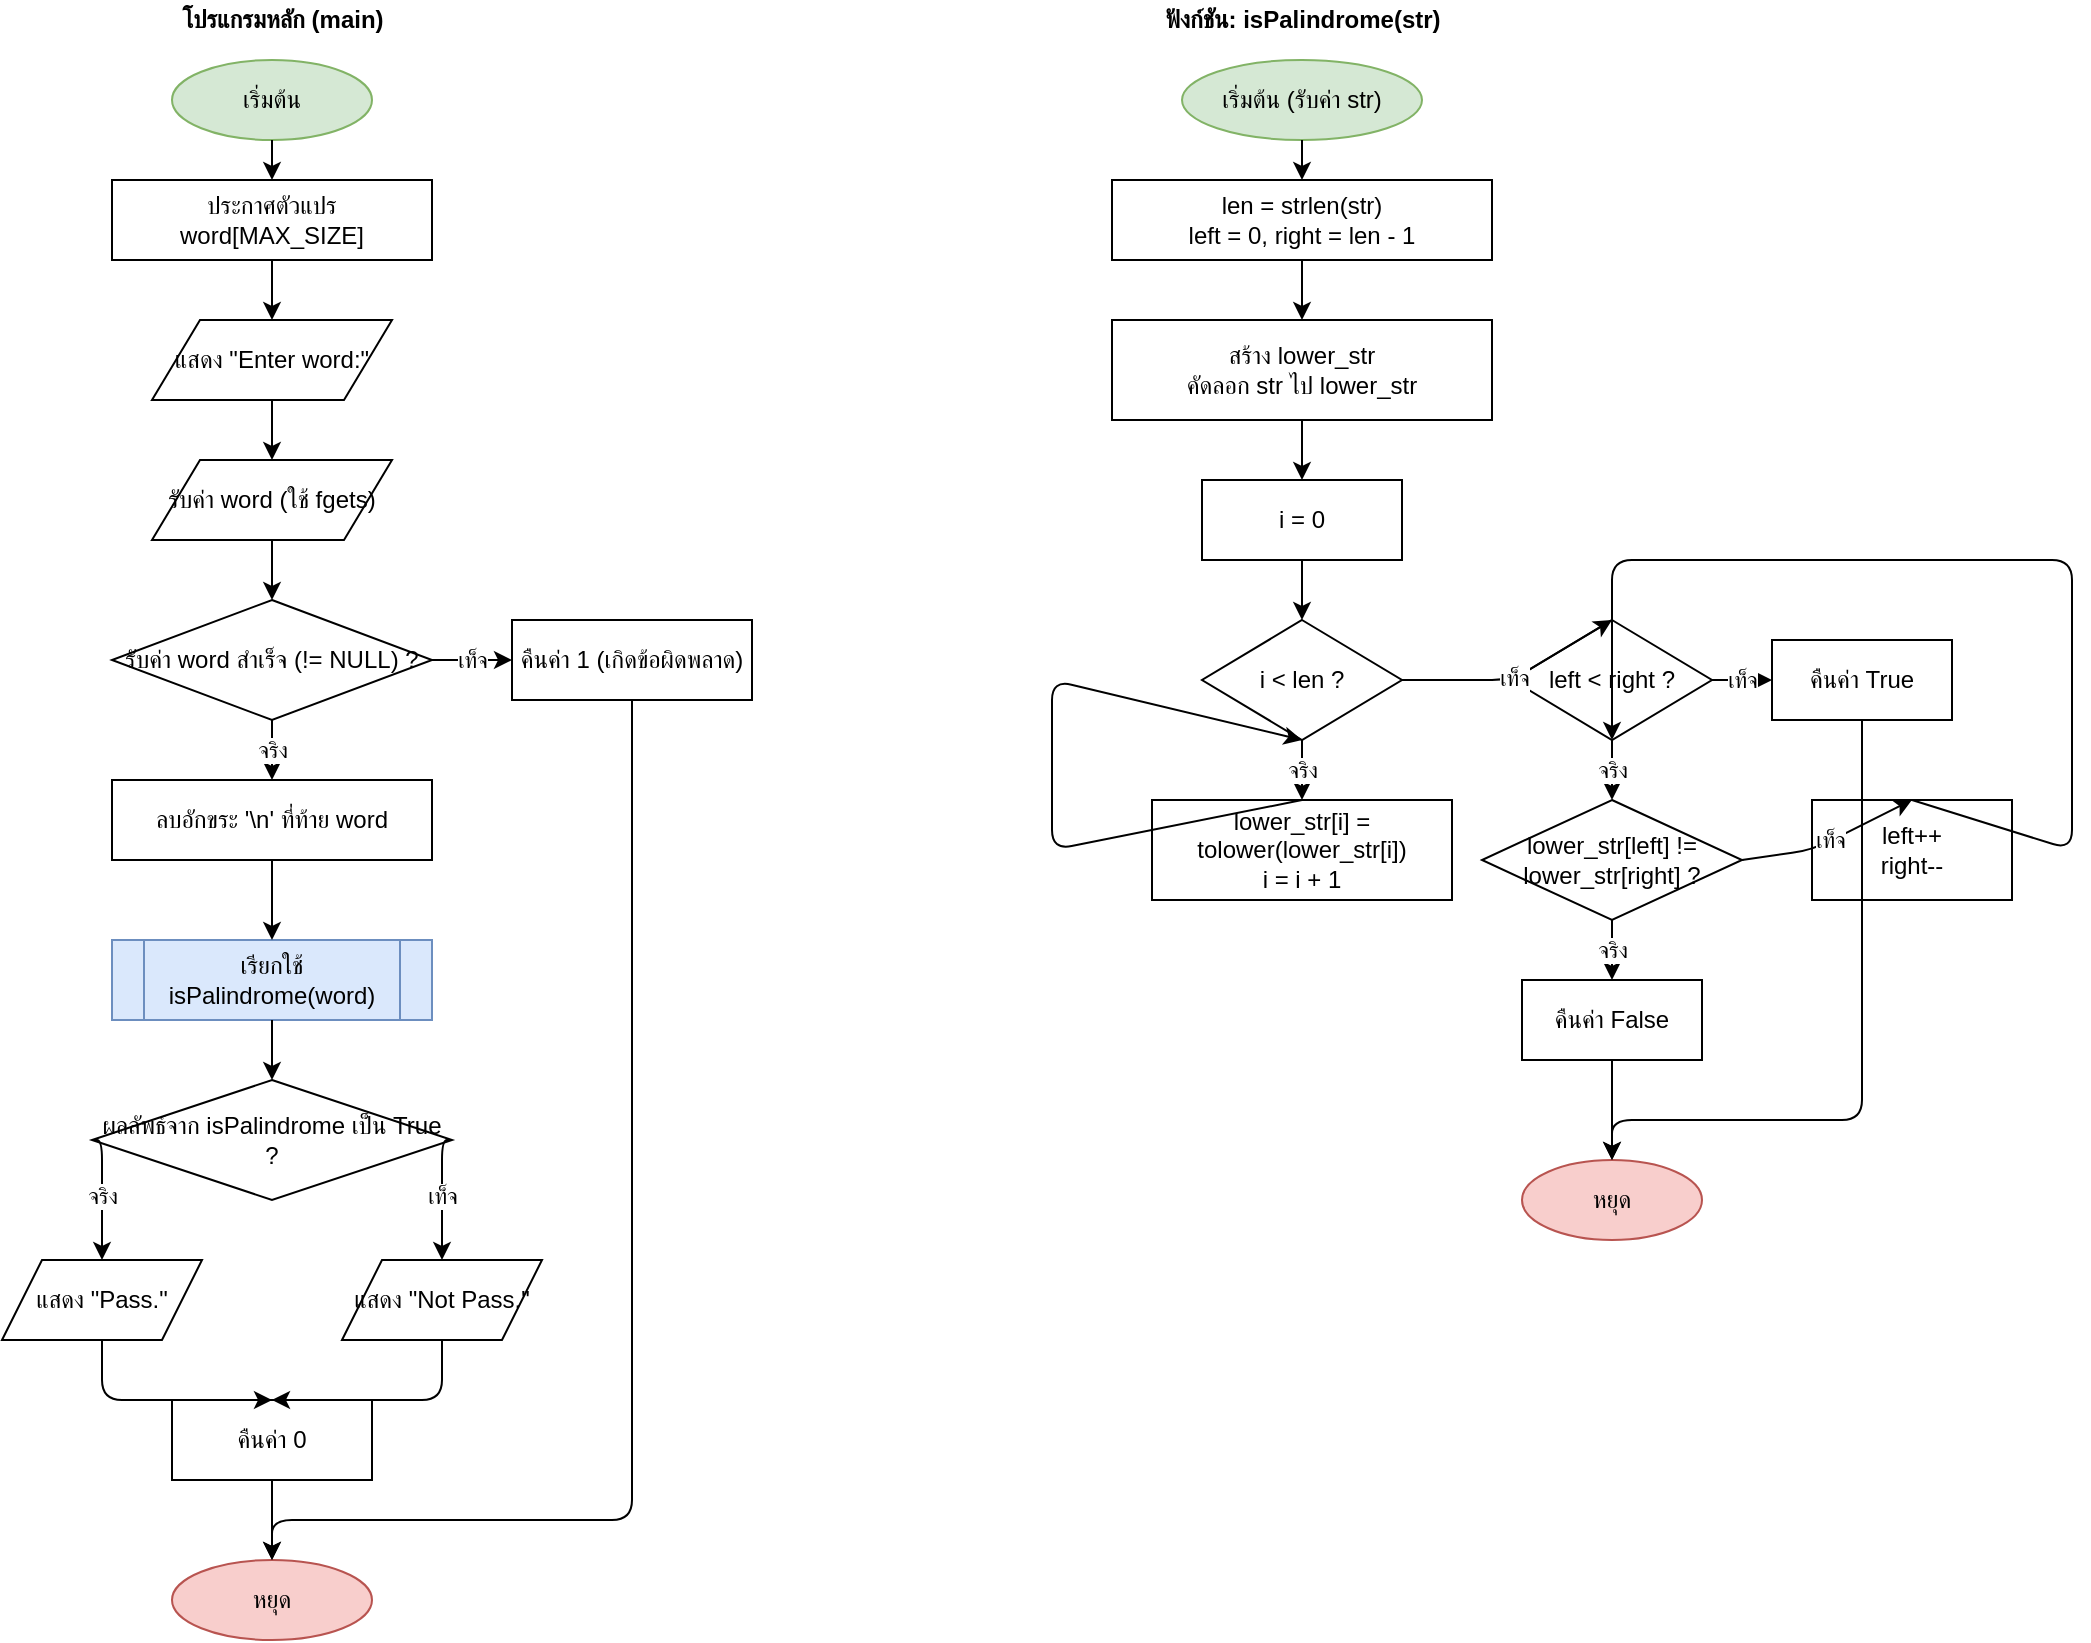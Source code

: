 <mxGraphModel dx="1800" dy="2000" grid="1" gridSize="10" guides="1" tooltips="1" connect="1" arrows="1" fold="1" page="1" pageScale="1" pageWidth="2000" pageHeight="3000" math="0" shadow="0">
  <root>
    <mxCell id="0" />
    <mxCell id="1" parent="0" />
    <!-- ============================================== -->
    <!-- MAIN FLOWCHART: main() -->
    <!-- ============================================== -->
    <mxCell id="main_label" value="โปรแกรมหลัก (main)" style="text;html=1;align=center;verticalAlign=middle;resizable=0;points=[];autosize=1;strokeColor=none;fillColor=none;fontStyle=1" vertex="1" parent="1">
      <mxGeometry x="100" y="0" width="130" height="20" as="geometry" />
    </mxCell>
    <mxCell id="main_start" value="เริ่มต้น" style="ellipse;whiteSpace=wrap;html=1;fillColor=#d5e8d4;strokeColor=#82b366;" vertex="1" parent="1">
      <mxGeometry x="110" y="30" width="100" height="40" as="geometry" />
    </mxCell>
    <mxCell id="main_declare" value="ประกาศตัวแปร word[MAX_SIZE]" style="rounded=0;whiteSpace=wrap;html=1;" vertex="1" parent="1">
      <mxGeometry x="80" y="90" width="160" height="40" as="geometry" />
    </mxCell>
    <mxCell id="main_flow_1" value="" style="endArrow=classic;html=1;exitX=0.5;exitY=1;entryX=0.5;entryY=0;" edge="1" parent="1" source="main_start" target="main_declare">
      <mxGeometry relative="1" as="geometry" />
    </mxCell>
    <mxCell id="main_output_prompt" value="แสดง &quot;Enter word:&quot;" style="shape=parallelogram;perimeter=parallelogramPerimeter;whiteSpace=wrap;html=1;" vertex="1" parent="1">
      <mxGeometry x="100" y="160" width="120" height="40" as="geometry" />
    </mxCell>
    <mxCell id="main_flow_2" value="" style="endArrow=classic;html=1;exitX=0.5;exitY=1;entryX=0.5;entryY=0;" edge="1" parent="1" source="main_declare" target="main_output_prompt">
      <mxGeometry relative="1" as="geometry" />
    </mxCell>
    <mxCell id="main_input_word" value="รับค่า word (ใช้ fgets)" style="shape=parallelogram;perimeter=parallelogramPerimeter;whiteSpace=wrap;html=1;" vertex="1" parent="1">
      <mxGeometry x="100" y="230" width="120" height="40" as="geometry" />
    </mxCell>
    <mxCell id="main_flow_3" value="" style="endArrow=classic;html=1;exitX=0.5;exitY=1;entryX=0.5;entryY=0;" edge="1" parent="1" source="main_output_prompt" target="main_input_word">
      <mxGeometry relative="1" as="geometry" />
    </mxCell>
    <mxCell id="main_cond_fgets" value="รับค่า word สำเร็จ (&amp;#33;= NULL) ?" style="rhombus;whiteSpace=wrap;html=1;" vertex="1" parent="1">
      <mxGeometry x="80" y="300" width="160" height="60" as="geometry" />
    </mxCell>
    <mxCell id="main_flow_4" value="" style="endArrow=classic;html=1;exitX=0.5;exitY=1;entryX=0.5;entryY=0;" edge="1" parent="1" source="main_input_word" target="main_cond_fgets">
      <mxGeometry relative="1" as="geometry" />
    </mxCell>
    <mxCell id="main_process_remove_newline" value="ลบอักขระ '\n' ที่ท้าย word" style="rounded=0;whiteSpace=wrap;html=1;" vertex="1" parent="1">
      <mxGeometry x="80" y="390" width="160" height="40" as="geometry" />
    </mxCell>
    <mxCell id="main_flow_5" value="จริง" style="endArrow=classic;html=1;exitX=0.5;exitY=1;entryX=0.5;entryY=0;" edge="1" parent="1" source="main_cond_fgets" target="main_process_remove_newline">
      <mxGeometry relative="1" as="geometry" />
    </mxCell>
    <mxCell id="main_return_error" value="คืนค่า 1 (เกิดข้อผิดพลาด)" style="rounded=0;whiteSpace=wrap;html=1;" vertex="1" parent="1">
      <mxGeometry x="280" y="310" width="120" height="40" as="geometry" />
    </mxCell>
    <mxCell id="main_flow_6" value="เท็จ" style="endArrow=classic;html=1;exitX=1;exitY=0.5;entryX=0;entryY=0.5;" edge="1" parent="1" source="main_cond_fgets" target="main_return_error">
      <mxGeometry relative="1" as="geometry" />
    </mxCell>
    <mxCell id="main_call_func" value="เรียกใช้ isPalindrome(word)" style="shape=process;whiteSpace=wrap;html=1;backgroundOutline=1;fillColor=#dae8fc;strokeColor=#6c8ebf;" vertex="1" parent="1">
      <mxGeometry x="80" y="470" width="160" height="40" as="geometry" />
    </mxCell>
    <mxCell id="main_flow_7" value="" style="endArrow=classic;html=1;exitX=0.5;exitY=1;entryX=0.5;entryY=0;" edge="1" parent="1" source="main_process_remove_newline" target="main_call_func">
      <mxGeometry relative="1" as="geometry" />
    </mxCell>
    <mxCell id="main_cond_result" value="ผลลัพธ์จาก isPalindrome เป็น True ?" style="rhombus;whiteSpace=wrap;html=1;" vertex="1" parent="1">
      <mxGeometry x="70" y="540" width="180" height="60" as="geometry" />
    </mxCell>
    <mxCell id="main_flow_8" value="" style="endArrow=classic;html=1;exitX=0.5;exitY=1;entryX=0.5;entryY=0;" edge="1" parent="1" source="main_call_func" target="main_cond_result">
      <mxGeometry relative="1" as="geometry" />
    </mxCell>
    <mxCell id="main_output_pass" value="แสดง &quot;Pass.&quot;" style="shape=parallelogram;perimeter=parallelogramPerimeter;whiteSpace=wrap;html=1;" vertex="1" parent="1">
      <mxGeometry x="25" y="630" width="100" height="40" as="geometry" />
    </mxCell>
    <mxCell id="main_flow_9a" value="จริง" style="endArrow=classic;html=1;exitX=0;exitY=0.5;entryX=0.5;entryY=0;" edge="1" parent="1" source="main_cond_result" target="main_output_pass">
      <mxGeometry relative="1" as="geometry">
        <Array as="points">
          <mxPoint x="75" y="570" />
          <mxPoint x="75" y="630" />
        </Array>
      </mxGeometry>
    </mxCell>
    <mxCell id="main_output_notpass" value="แสดง &quot;Not Pass.&quot;" style="shape=parallelogram;perimeter=parallelogramPerimeter;whiteSpace=wrap;html=1;" vertex="1" parent="1">
      <mxGeometry x="195" y="630" width="100" height="40" as="geometry" />
    </mxCell>
    <mxCell id="main_flow_9b" value="เท็จ" style="endArrow=classic;html=1;exitX=1;exitY=0.5;entryX=0.5;entryY=0;" edge="1" parent="1" source="main_cond_result" target="main_output_notpass">
      <mxGeometry relative="1" as="geometry">
        <Array as="points">
          <mxPoint x="245" y="570" />
          <mxPoint x="245" y="630" />
        </Array>
      </mxGeometry>
    </mxCell>
    <mxCell id="main_return_success" value="คืนค่า 0" style="rounded=0;whiteSpace=wrap;html=1;" vertex="1" parent="1">
      <mxGeometry x="110" y="700" width="100" height="40" as="geometry" />
    </mxCell>
    <mxCell id="main_flow_10a" value="" style="endArrow=classic;html=1;exitX=0.5;exitY=1;entryX=0.5;entryY=0;" edge="1" parent="1" source="main_output_pass" target="main_return_success">
      <mxGeometry relative="1" as="geometry">
        <Array as="points">
          <mxPoint x="75" y="700" />
          <mxPoint x="160" y="700" />
        </Array>
      </mxGeometry>
    </mxCell>
    <mxCell id="main_flow_10b" value="" style="endArrow=classic;html=1;exitX=0.5;exitY=1;entryX=0.5;entryY=0;" edge="1" parent="1" source="main_output_notpass" target="main_return_success">
      <mxGeometry relative="1" as="geometry">
        <Array as="points">
          <mxPoint x="245" y="700" />
          <mxPoint x="160" y="700" />
        </Array>
      </mxGeometry>
    </mxCell>
    <mxCell id="main_stop" value="หยุด" style="ellipse;whiteSpace=wrap;html=1;fillColor=#f8cecc;strokeColor=#b85450;" vertex="1" parent="1">
      <mxGeometry x="110" y="780" width="100" height="40" as="geometry" />
    </mxCell>
    <mxCell id="main_flow_11" value="" style="endArrow=classic;html=1;exitX=0.5;exitY=1;entryX=0.5;entryY=0;" edge="1" parent="1" source="main_return_success" target="main_stop">
      <mxGeometry relative="1" as="geometry" />
    </mxCell>
    <mxCell id="main_flow_12" value="" style="endArrow=classic;html=1;exitX=0.5;exitY=1;entryX=0.5;entryY=0;" edge="1" parent="1" source="main_return_error" target="main_stop">
      <mxGeometry relative="1" as="geometry">
        <Array as="points">
          <mxPoint x="340" y="760" />
          <mxPoint x="160" y="760" />
        </Array>
      </mxGeometry>
    </mxCell>
    <!-- ============================================== -->
    <!-- FUNCTION FLOWCHART: isPalindrome(str) -->
    <!-- ============================================== -->
    <mxCell id="func_label" value="ฟังก์ชัน: isPalindrome(str)" style="text;html=1;align=center;verticalAlign=middle;resizable=0;points=[];autosize=1;strokeColor=none;fillColor=none;fontStyle=1" vertex="1" parent="1">
      <mxGeometry x="600" y="0" width="150" height="20" as="geometry" />
    </mxCell>
    <mxCell id="func_start" value="เริ่มต้น (รับค่า str)" style="ellipse;whiteSpace=wrap;html=1;fillColor=#d5e8d4;strokeColor=#82b366;" vertex="1" parent="1">
      <mxGeometry x="615" y="30" width="120" height="40" as="geometry" />
    </mxCell>
    <mxCell id="func_proc_init" value="len = strlen(str)&#xa;left = 0, right = len - 1" style="rounded=0;whiteSpace=wrap;html=1;" vertex="1" parent="1">
      <mxGeometry x="580" y="90" width="190" height="40" as="geometry" />
    </mxCell>
    <mxCell id="func_flow_1" value="" style="endArrow=classic;html=1;exitX=0.5;exitY=1;entryX=0.5;entryY=0;" edge="1" parent="1" source="func_start" target="func_proc_init">
      <mxGeometry relative="1" as="geometry" />
    </mxCell>
    <mxCell id="func_proc_copy" value="สร้าง lower_str&#xa;คัดลอก str ไป lower_str" style="rounded=0;whiteSpace=wrap;html=1;" vertex="1" parent="1">
      <mxGeometry x="580" y="160" width="190" height="50" as="geometry" />
    </mxCell>
    <mxCell id="func_flow_2" value="" style="endArrow=classic;html=1;exitX=0.5;exitY=1;entryX=0.5;entryY=0;" edge="1" parent="1" source="func_proc_init" target="func_proc_copy">
      <mxGeometry relative="1" as="geometry" />
    </mxCell>
    <mxCell id="func_loop_convert_init" value="i = 0" style="rounded=0;whiteSpace=wrap;html=1;" vertex="1" parent="1">
      <mxGeometry x="625" y="240" width="100" height="40" as="geometry" />
    </mxCell>
    <mxCell id="func_flow_3" value="" style="endArrow=classic;html=1;exitX=0.5;exitY=1;entryX=0.5;entryY=0;" edge="1" parent="1" source="func_proc_copy" target="func_loop_convert_init">
      <mxGeometry relative="1" as="geometry" />
    </mxCell>
    <mxCell id="func_cond_convert" value="i &lt; len ?" style="rhombus;whiteSpace=wrap;html=1;" vertex="1" parent="1">
      <mxGeometry x="625" y="310" width="100" height="60" as="geometry" />
    </mxCell>
    <mxCell id="func_flow_4" value="" style="endArrow=classic;html=1;exitX=0.5;exitY=1;entryX=0.5;entryY=0;" edge="1" parent="1" source="func_loop_convert_init" target="func_cond_convert">
      <mxGeometry relative="1" as="geometry" />
    </mxCell>
    <mxCell id="func_proc_convert" value="lower_str[i] = tolower(lower_str[i])&#xa;i = i + 1" style="rounded=0;whiteSpace=wrap;html=1;" vertex="1" parent="1">
      <mxGeometry x="600" y="400" width="150" height="50" as="geometry" />
    </mxCell>
    <mxCell id="func_flow_5" value="จริง" style="endArrow=classic;html=1;exitX=0.5;exitY=1;entryX=0.5;entryY=0;" edge="1" parent="1" source="func_cond_convert" target="func_proc_convert">
      <mxGeometry relative="1" as="geometry" />
    </mxCell>
    <mxCell id="func_flow_6" value="" style="endArrow=classic;html=1;exitX=0.5;exitY=0;entryX=0.5;entryY=1;" edge="1" parent="1" source="func_proc_convert" target="func_cond_convert">
      <mxGeometry relative="1" as="geometry">
        <Array as="points">
          <mxPoint x="550" y="425" />
          <mxPoint x="550" y="340" />
        </Array>
      </mxGeometry>
    </mxCell>
    <mxCell id="func_cond_palindrome" value="left &lt; right ?" style="rhombus;whiteSpace=wrap;html=1;" vertex="1" parent="1">
      <mxGeometry x="780" y="310" width="100" height="60" as="geometry" />
    </mxCell>
    <mxCell id="func_flow_7" value="เท็จ" style="endArrow=classic;html=1;exitX=1;exitY=0.5;entryX=0.5;entryY=0;" edge="1" parent="1" source="func_cond_convert" target="func_cond_palindrome">
      <mxGeometry relative="1" as="geometry">
        <Array as="points">
          <mxPoint x="780" y="340" />
        </Array>
      </mxGeometry>
    </mxCell>
    <mxCell id="func_return_true" value="คืนค่า True" style="rounded=0;whiteSpace=wrap;html=1;" vertex="1" parent="1">
      <mxGeometry x="910" y="320" width="90" height="40" as="geometry" />
    </mxCell>
    <mxCell id="func_flow_8" value="เท็จ" style="endArrow=classic;html=1;exitX=1;exitY=0.5;entryX=0;entryY=0.5;" edge="1" parent="1" source="func_cond_palindrome" target="func_return_true">
      <mxGeometry relative="1" as="geometry" />
    </mxCell>
    <mxCell id="func_cond_compare" value="lower_str[left] &#x9;!= &#xa;lower_str[right] ?" style="rhombus;whiteSpace=wrap;html=1;" vertex="1" parent="1">
      <mxGeometry x="765" y="400" width="130" height="60" as="geometry" />
    </mxCell>
    <mxCell id="func_flow_9" value="จริง" style="endArrow=classic;html=1;exitX=0.5;exitY=1;entryX=0.5;entryY=0;" edge="1" parent="1" source="func_cond_palindrome" target="func_cond_compare">
      <mxGeometry relative="1" as="geometry" />
    </mxCell>
    <mxCell id="func_return_false" value="คืนค่า False" style="rounded=0;whiteSpace=wrap;html=1;" vertex="1" parent="1">
      <mxGeometry x="785" y="490" width="90" height="40" as="geometry" />
    </mxCell>
    <mxCell id="func_flow_10" value="จริง" style="endArrow=classic;html=1;exitX=0.5;exitY=1;entryX=0.5;entryY=0;" edge="1" parent="1" source="func_cond_compare" target="func_return_false">
      <mxGeometry relative="1" as="geometry" />
    </mxCell>
    <mxCell id="func_proc_increment" value="left++&#xa;right--" style="rounded=0;whiteSpace=wrap;html=1;" vertex="1" parent="1">
      <mxGeometry x="930" y="400" width="100" height="50" as="geometry" />
    </mxCell>
    <mxCell id="func_flow_11" value="เท็จ" style="endArrow=classic;html=1;exitX=1;exitY=0.5;entryX=0.5;entryY=0;" edge="1" parent="1" source="func_cond_compare" target="func_proc_increment">
      <mxGeometry relative="1" as="geometry">
        <Array as="points">
          <mxPoint x="930" y="425" />
        </Array>
      </mxGeometry>
    </mxCell>
    <mxCell id="func_flow_12" value="" style="endArrow=classic;html=1;exitX=0.5;exitY=0;entryX=0.5;entryY=1;" edge="1" parent="1" source="func_proc_increment" target="func_cond_palindrome">
      <mxGeometry relative="1" as="geometry">
        <Array as="points">
          <mxPoint x="1060" y="425" />
          <mxPoint x="1060" y="280" />
          <mxPoint x="830" y="280" />
        </Array>
      </mxGeometry>
    </mxCell>
    <mxCell id="func_stop" value="หยุด" style="ellipse;whiteSpace=wrap;html=1;fillColor=#f8cecc;strokeColor=#b85450;" vertex="1" parent="1">
      <mxGeometry x="785" y="580" width="90" height="40" as="geometry" />
    </mxCell>
    <mxCell id="func_flow_merge1" value="" style="endArrow=classic;html=1;exitX=0.5;exitY=1;entryX=0.5;entryY=0;" edge="1" parent="1" source="func_return_true" target="func_stop">
      <mxGeometry relative="1" as="geometry">
        <Array as="points">
          <mxPoint x="955" y="560" />
          <mxPoint x="830" y="560" />
        </Array>
      </mxGeometry>
    </mxCell>
    <mxCell id="func_flow_merge2" value="" style="endArrow=classic;html=1;exitX=0.5;exitY=1;entryX=0.5;entryY=0;" edge="1" parent="1" source="func_return_false" target="func_stop">
      <mxGeometry relative="1" as="geometry" />
    </mxCell>
  </root>
</mxGraphModel>
